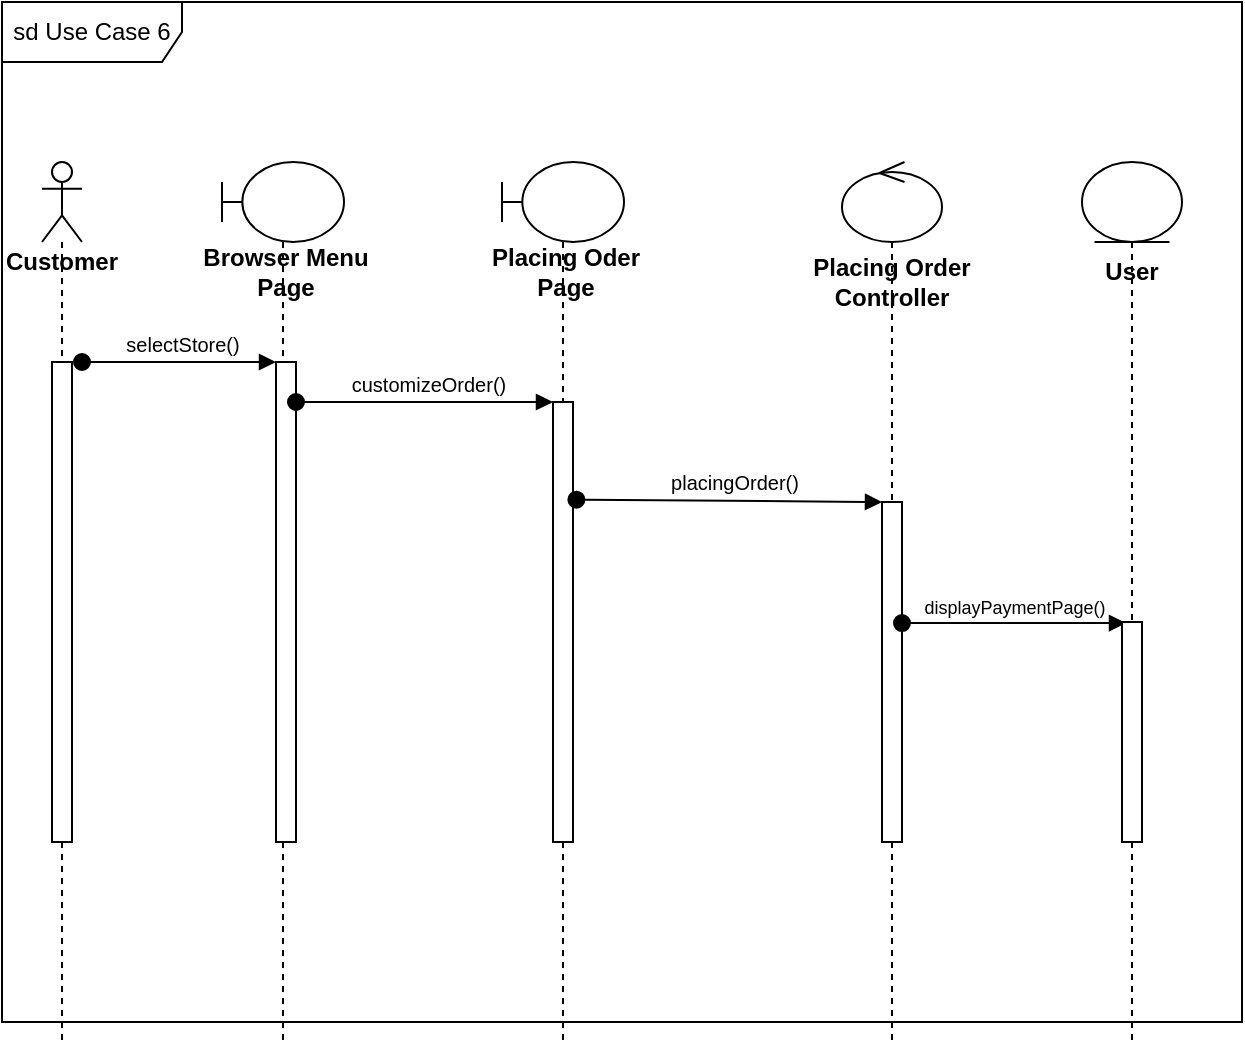 <mxfile>
    <diagram id="p_sVV-t3jJODEs6ja6dU" name="Page-1">
        <mxGraphModel dx="1242" dy="568" grid="1" gridSize="10" guides="1" tooltips="1" connect="1" arrows="1" fold="1" page="1" pageScale="1" pageWidth="1654" pageHeight="2336" math="0" shadow="0">
            <root>
                <mxCell id="0"/>
                <mxCell id="1" parent="0"/>
                <mxCell id="2" value="sd Use Case 6" style="shape=umlFrame;whiteSpace=wrap;html=1;width=90;height=30;" vertex="1" parent="1">
                    <mxGeometry x="1070" y="120" width="620" height="510" as="geometry"/>
                </mxCell>
                <mxCell id="3" value="&lt;b&gt;Customer&lt;/b&gt;" style="shape=umlLifeline;participant=umlActor;perimeter=lifelinePerimeter;whiteSpace=wrap;html=1;container=1;collapsible=0;recursiveResize=0;verticalAlign=top;spacingTop=36;outlineConnect=0;" vertex="1" parent="1">
                    <mxGeometry x="1090" y="200" width="20" height="440" as="geometry"/>
                </mxCell>
                <mxCell id="4" value="" style="html=1;points=[];perimeter=orthogonalPerimeter;" vertex="1" parent="3">
                    <mxGeometry x="5" y="100" width="10" height="240" as="geometry"/>
                </mxCell>
                <mxCell id="5" value="" style="shape=umlLifeline;participant=umlBoundary;perimeter=lifelinePerimeter;whiteSpace=wrap;html=1;container=1;collapsible=0;recursiveResize=0;verticalAlign=top;spacingTop=36;outlineConnect=0;" vertex="1" parent="1">
                    <mxGeometry x="1180" y="200" width="61" height="440" as="geometry"/>
                </mxCell>
                <mxCell id="6" value="&lt;b&gt;Browser Menu Page&lt;/b&gt;" style="text;html=1;strokeColor=none;fillColor=none;align=center;verticalAlign=middle;whiteSpace=wrap;rounded=0;" vertex="1" parent="5">
                    <mxGeometry x="-11" y="40" width="86" height="30" as="geometry"/>
                </mxCell>
                <mxCell id="7" value="" style="html=1;points=[];perimeter=orthogonalPerimeter;" vertex="1" parent="5">
                    <mxGeometry x="27" y="100" width="10" height="240" as="geometry"/>
                </mxCell>
                <mxCell id="8" value="" style="shape=umlLifeline;participant=umlBoundary;perimeter=lifelinePerimeter;whiteSpace=wrap;html=1;container=1;collapsible=0;recursiveResize=0;verticalAlign=top;spacingTop=36;outlineConnect=0;" vertex="1" parent="1">
                    <mxGeometry x="1320" y="200" width="61" height="440" as="geometry"/>
                </mxCell>
                <mxCell id="9" value="&lt;b&gt;Placing Oder Page&lt;/b&gt;" style="text;html=1;strokeColor=none;fillColor=none;align=center;verticalAlign=middle;whiteSpace=wrap;rounded=0;" vertex="1" parent="8">
                    <mxGeometry x="-11" y="40" width="86" height="30" as="geometry"/>
                </mxCell>
                <mxCell id="10" value="" style="html=1;points=[];perimeter=orthogonalPerimeter;" vertex="1" parent="8">
                    <mxGeometry x="25.5" y="120" width="10" height="220" as="geometry"/>
                </mxCell>
                <mxCell id="25" value="&lt;span style=&quot;font-size: x-small;&quot;&gt;customizeOrder()&lt;/span&gt;" style="html=1;verticalAlign=bottom;startArrow=oval;endArrow=block;startSize=8;" edge="1" parent="8" source="7">
                    <mxGeometry x="0.027" relative="1" as="geometry">
                        <mxPoint x="-71.5" y="120" as="sourcePoint"/>
                        <mxPoint as="offset"/>
                        <mxPoint x="25.5" y="120" as="targetPoint"/>
                    </mxGeometry>
                </mxCell>
                <mxCell id="13" value="" style="shape=umlLifeline;participant=umlControl;perimeter=lifelinePerimeter;whiteSpace=wrap;html=1;container=1;collapsible=0;recursiveResize=0;verticalAlign=top;spacingTop=36;outlineConnect=0;" vertex="1" parent="1">
                    <mxGeometry x="1490" y="200" width="50" height="440" as="geometry"/>
                </mxCell>
                <mxCell id="34" value="" style="html=1;points=[];perimeter=orthogonalPerimeter;" vertex="1" parent="13">
                    <mxGeometry x="20" y="170" width="10" height="170" as="geometry"/>
                </mxCell>
                <mxCell id="15" value="&lt;b&gt;Placing Order Controller&lt;/b&gt;" style="text;html=1;strokeColor=none;fillColor=none;align=center;verticalAlign=middle;whiteSpace=wrap;rounded=0;" vertex="1" parent="1">
                    <mxGeometry x="1465" y="240" width="100" height="40" as="geometry"/>
                </mxCell>
                <mxCell id="16" value="&lt;span style=&quot;font-size: x-small;&quot;&gt;selectStore()&lt;/span&gt;" style="html=1;verticalAlign=bottom;startArrow=oval;endArrow=block;startSize=8;" edge="1" parent="1" target="7">
                    <mxGeometry x="0.031" relative="1" as="geometry">
                        <mxPoint x="1110" y="300" as="sourcePoint"/>
                        <mxPoint as="offset"/>
                    </mxGeometry>
                </mxCell>
                <mxCell id="20" value="&lt;font style=&quot;font-size: 9px;&quot;&gt;displayPaymentPage()&lt;/font&gt;" style="html=1;verticalAlign=bottom;startArrow=oval;endArrow=block;startSize=8;entryX=0.2;entryY=0.005;entryDx=0;entryDy=0;entryPerimeter=0;" edge="1" parent="1" source="34" target="24">
                    <mxGeometry relative="1" as="geometry">
                        <mxPoint x="1567" y="440" as="sourcePoint"/>
                        <mxPoint x="1625.5" y="468.3" as="targetPoint"/>
                    </mxGeometry>
                </mxCell>
                <mxCell id="22" value="&lt;div style=&quot;text-align: start;&quot;&gt;&lt;span style=&quot;background-color: initial; font-size: 0px;&quot;&gt;&lt;font face=&quot;monospace&quot; color=&quot;rgba(0, 0, 0, 0)&quot;&gt;us&lt;/font&gt;&lt;/span&gt;&lt;/div&gt;" style="shape=umlLifeline;participant=umlEntity;perimeter=lifelinePerimeter;whiteSpace=wrap;html=1;container=1;collapsible=0;recursiveResize=0;verticalAlign=top;spacingTop=36;outlineConnect=0;" vertex="1" parent="1">
                    <mxGeometry x="1610" y="200" width="50" height="440" as="geometry"/>
                </mxCell>
                <mxCell id="23" value="&lt;b&gt;&lt;font style=&quot;font-size: 12px;&quot;&gt;User&lt;/font&gt;&lt;/b&gt;" style="text;html=1;strokeColor=none;fillColor=none;align=center;verticalAlign=middle;whiteSpace=wrap;rounded=0;" vertex="1" parent="22">
                    <mxGeometry x="-5" y="40" width="60" height="30" as="geometry"/>
                </mxCell>
                <mxCell id="24" value="" style="html=1;points=[];perimeter=orthogonalPerimeter;fontSize=12;" vertex="1" parent="22">
                    <mxGeometry x="20" y="230" width="10" height="110" as="geometry"/>
                </mxCell>
                <mxCell id="28" value="&lt;span style=&quot;font-size: x-small;&quot;&gt;placingOrder()&lt;/span&gt;" style="html=1;verticalAlign=bottom;startArrow=oval;endArrow=block;startSize=8;exitX=1.17;exitY=0.222;exitDx=0;exitDy=0;exitPerimeter=0;" edge="1" parent="1" source="10" target="34">
                    <mxGeometry x="0.027" relative="1" as="geometry">
                        <mxPoint x="1355.5" y="340" as="sourcePoint"/>
                        <mxPoint as="offset"/>
                        <mxPoint x="1484" y="340" as="targetPoint"/>
                    </mxGeometry>
                </mxCell>
            </root>
        </mxGraphModel>
    </diagram>
</mxfile>